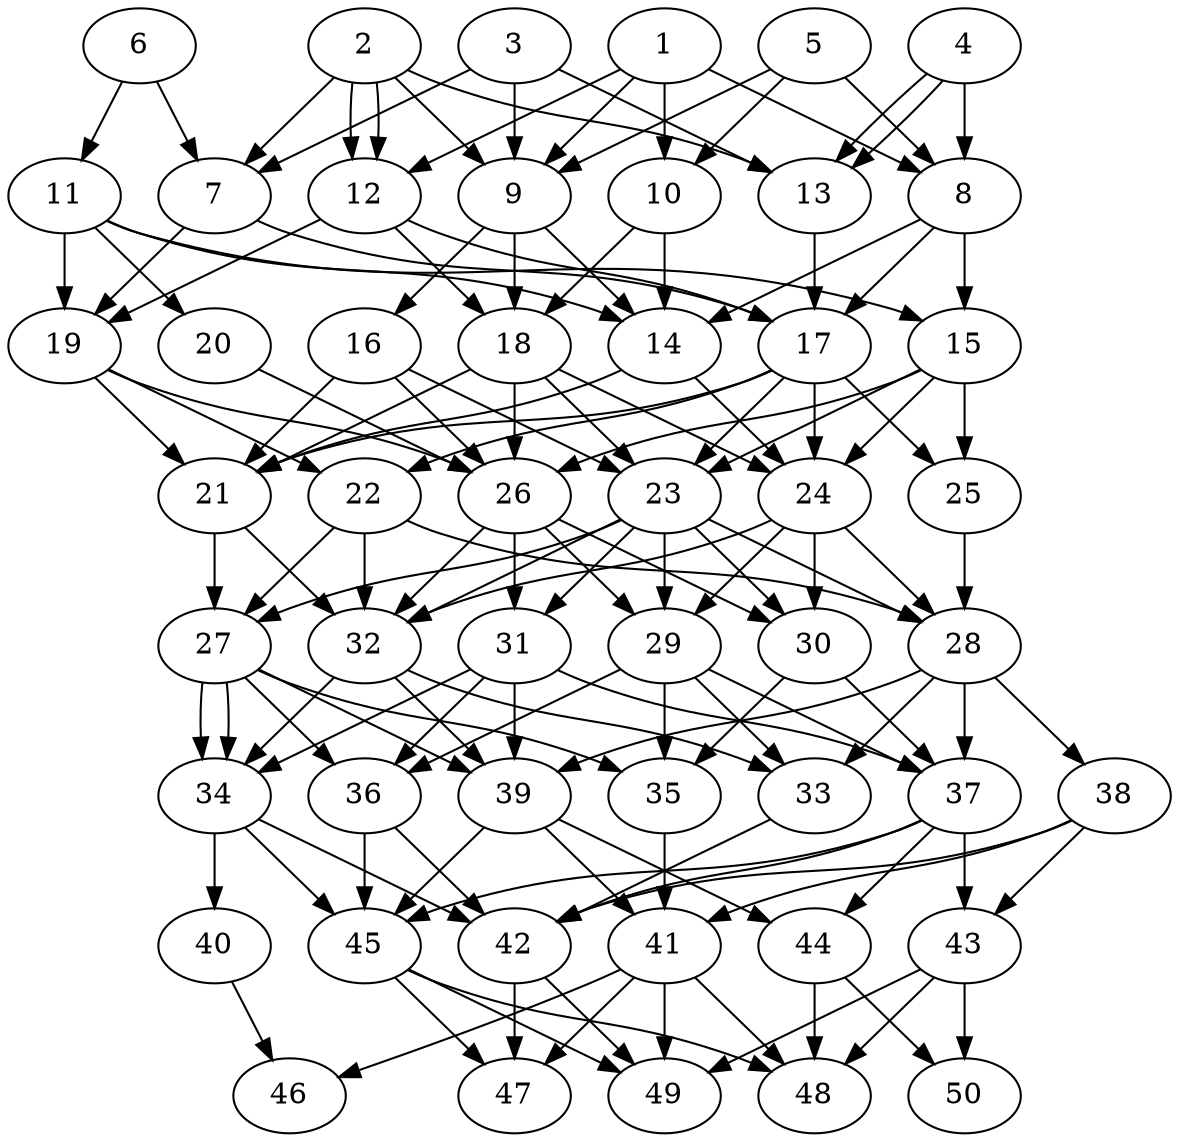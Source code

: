 // DAG automatically generated by daggen at Thu Oct  3 14:07:56 2019
// ./daggen --dot -n 50 --ccr 0.4 --fat 0.5 --regular 0.9 --density 0.7 --mindata 5242880 --maxdata 52428800 
digraph G {
  1 [size="28387840", alpha="0.08", expect_size="11355136"] 
  1 -> 8 [size ="11355136"]
  1 -> 9 [size ="11355136"]
  1 -> 10 [size ="11355136"]
  1 -> 12 [size ="11355136"]
  2 [size="81809920", alpha="0.20", expect_size="32723968"] 
  2 -> 7 [size ="32723968"]
  2 -> 9 [size ="32723968"]
  2 -> 12 [size ="32723968"]
  2 -> 12 [size ="32723968"]
  2 -> 13 [size ="32723968"]
  3 [size="50959360", alpha="0.10", expect_size="20383744"] 
  3 -> 7 [size ="20383744"]
  3 -> 9 [size ="20383744"]
  3 -> 13 [size ="20383744"]
  4 [size="23065600", alpha="0.20", expect_size="9226240"] 
  4 -> 8 [size ="9226240"]
  4 -> 13 [size ="9226240"]
  4 -> 13 [size ="9226240"]
  5 [size="14433280", alpha="0.12", expect_size="5773312"] 
  5 -> 8 [size ="5773312"]
  5 -> 9 [size ="5773312"]
  5 -> 10 [size ="5773312"]
  6 [size="60526080", alpha="0.20", expect_size="24210432"] 
  6 -> 7 [size ="24210432"]
  6 -> 11 [size ="24210432"]
  7 [size="129902080", alpha="0.10", expect_size="51960832"] 
  7 -> 17 [size ="51960832"]
  7 -> 19 [size ="51960832"]
  8 [size="59973120", alpha="0.17", expect_size="23989248"] 
  8 -> 14 [size ="23989248"]
  8 -> 15 [size ="23989248"]
  8 -> 17 [size ="23989248"]
  9 [size="21688320", alpha="0.01", expect_size="8675328"] 
  9 -> 14 [size ="8675328"]
  9 -> 16 [size ="8675328"]
  9 -> 18 [size ="8675328"]
  10 [size="23098880", alpha="0.10", expect_size="9239552"] 
  10 -> 14 [size ="9239552"]
  10 -> 18 [size ="9239552"]
  11 [size="63508480", alpha="0.16", expect_size="25403392"] 
  11 -> 14 [size ="25403392"]
  11 -> 15 [size ="25403392"]
  11 -> 19 [size ="25403392"]
  11 -> 20 [size ="25403392"]
  12 [size="113328640", alpha="0.10", expect_size="45331456"] 
  12 -> 17 [size ="45331456"]
  12 -> 18 [size ="45331456"]
  12 -> 19 [size ="45331456"]
  13 [size="111987200", alpha="0.17", expect_size="44794880"] 
  13 -> 17 [size ="44794880"]
  14 [size="53432320", alpha="0.16", expect_size="21372928"] 
  14 -> 21 [size ="21372928"]
  14 -> 24 [size ="21372928"]
  15 [size="51916800", alpha="0.19", expect_size="20766720"] 
  15 -> 23 [size ="20766720"]
  15 -> 24 [size ="20766720"]
  15 -> 25 [size ="20766720"]
  15 -> 26 [size ="20766720"]
  16 [size="123443200", alpha="0.06", expect_size="49377280"] 
  16 -> 21 [size ="49377280"]
  16 -> 23 [size ="49377280"]
  16 -> 26 [size ="49377280"]
  17 [size="121653760", alpha="0.11", expect_size="48661504"] 
  17 -> 21 [size ="48661504"]
  17 -> 22 [size ="48661504"]
  17 -> 23 [size ="48661504"]
  17 -> 24 [size ="48661504"]
  17 -> 25 [size ="48661504"]
  18 [size="62412800", alpha="0.10", expect_size="24965120"] 
  18 -> 21 [size ="24965120"]
  18 -> 23 [size ="24965120"]
  18 -> 24 [size ="24965120"]
  18 -> 26 [size ="24965120"]
  19 [size="45875200", alpha="0.05", expect_size="18350080"] 
  19 -> 21 [size ="18350080"]
  19 -> 22 [size ="18350080"]
  19 -> 26 [size ="18350080"]
  20 [size="49305600", alpha="0.18", expect_size="19722240"] 
  20 -> 26 [size ="19722240"]
  21 [size="105515520", alpha="0.13", expect_size="42206208"] 
  21 -> 27 [size ="42206208"]
  21 -> 32 [size ="42206208"]
  22 [size="84410880", alpha="0.20", expect_size="33764352"] 
  22 -> 27 [size ="33764352"]
  22 -> 28 [size ="33764352"]
  22 -> 32 [size ="33764352"]
  23 [size="25774080", alpha="0.13", expect_size="10309632"] 
  23 -> 27 [size ="10309632"]
  23 -> 28 [size ="10309632"]
  23 -> 29 [size ="10309632"]
  23 -> 30 [size ="10309632"]
  23 -> 31 [size ="10309632"]
  23 -> 32 [size ="10309632"]
  24 [size="124925440", alpha="0.08", expect_size="49970176"] 
  24 -> 28 [size ="49970176"]
  24 -> 29 [size ="49970176"]
  24 -> 30 [size ="49970176"]
  24 -> 32 [size ="49970176"]
  25 [size="102469120", alpha="0.03", expect_size="40987648"] 
  25 -> 28 [size ="40987648"]
  26 [size="96519680", alpha="0.06", expect_size="38607872"] 
  26 -> 29 [size ="38607872"]
  26 -> 30 [size ="38607872"]
  26 -> 31 [size ="38607872"]
  26 -> 32 [size ="38607872"]
  27 [size="16337920", alpha="0.09", expect_size="6535168"] 
  27 -> 34 [size ="6535168"]
  27 -> 34 [size ="6535168"]
  27 -> 35 [size ="6535168"]
  27 -> 36 [size ="6535168"]
  27 -> 39 [size ="6535168"]
  28 [size="78433280", alpha="0.20", expect_size="31373312"] 
  28 -> 33 [size ="31373312"]
  28 -> 37 [size ="31373312"]
  28 -> 38 [size ="31373312"]
  28 -> 39 [size ="31373312"]
  29 [size="17600000", alpha="0.12", expect_size="7040000"] 
  29 -> 33 [size ="7040000"]
  29 -> 35 [size ="7040000"]
  29 -> 36 [size ="7040000"]
  29 -> 37 [size ="7040000"]
  30 [size="49945600", alpha="0.06", expect_size="19978240"] 
  30 -> 35 [size ="19978240"]
  30 -> 37 [size ="19978240"]
  31 [size="38069760", alpha="0.09", expect_size="15227904"] 
  31 -> 34 [size ="15227904"]
  31 -> 36 [size ="15227904"]
  31 -> 37 [size ="15227904"]
  31 -> 39 [size ="15227904"]
  32 [size="115228160", alpha="0.08", expect_size="46091264"] 
  32 -> 33 [size ="46091264"]
  32 -> 34 [size ="46091264"]
  32 -> 39 [size ="46091264"]
  33 [size="114186240", alpha="0.05", expect_size="45674496"] 
  33 -> 42 [size ="45674496"]
  34 [size="72803840", alpha="0.08", expect_size="29121536"] 
  34 -> 40 [size ="29121536"]
  34 -> 42 [size ="29121536"]
  34 -> 45 [size ="29121536"]
  35 [size="118999040", alpha="0.17", expect_size="47599616"] 
  35 -> 41 [size ="47599616"]
  36 [size="18173440", alpha="0.06", expect_size="7269376"] 
  36 -> 42 [size ="7269376"]
  36 -> 45 [size ="7269376"]
  37 [size="53675520", alpha="0.13", expect_size="21470208"] 
  37 -> 42 [size ="21470208"]
  37 -> 43 [size ="21470208"]
  37 -> 44 [size ="21470208"]
  37 -> 45 [size ="21470208"]
  38 [size="106373120", alpha="0.08", expect_size="42549248"] 
  38 -> 41 [size ="42549248"]
  38 -> 42 [size ="42549248"]
  38 -> 43 [size ="42549248"]
  39 [size="105169920", alpha="0.09", expect_size="42067968"] 
  39 -> 41 [size ="42067968"]
  39 -> 44 [size ="42067968"]
  39 -> 45 [size ="42067968"]
  40 [size="58647040", alpha="0.16", expect_size="23458816"] 
  40 -> 46 [size ="23458816"]
  41 [size="94766080", alpha="0.18", expect_size="37906432"] 
  41 -> 46 [size ="37906432"]
  41 -> 47 [size ="37906432"]
  41 -> 48 [size ="37906432"]
  41 -> 49 [size ="37906432"]
  42 [size="27996160", alpha="0.13", expect_size="11198464"] 
  42 -> 47 [size ="11198464"]
  42 -> 49 [size ="11198464"]
  43 [size="76526080", alpha="0.10", expect_size="30610432"] 
  43 -> 48 [size ="30610432"]
  43 -> 49 [size ="30610432"]
  43 -> 50 [size ="30610432"]
  44 [size="103308800", alpha="0.05", expect_size="41323520"] 
  44 -> 48 [size ="41323520"]
  44 -> 50 [size ="41323520"]
  45 [size="30707200", alpha="0.16", expect_size="12282880"] 
  45 -> 47 [size ="12282880"]
  45 -> 48 [size ="12282880"]
  45 -> 49 [size ="12282880"]
  46 [size="15493120", alpha="0.01", expect_size="6197248"] 
  47 [size="50042880", alpha="0.07", expect_size="20017152"] 
  48 [size="124935680", alpha="0.04", expect_size="49974272"] 
  49 [size="53555200", alpha="0.01", expect_size="21422080"] 
  50 [size="104596480", alpha="0.05", expect_size="41838592"] 
}
